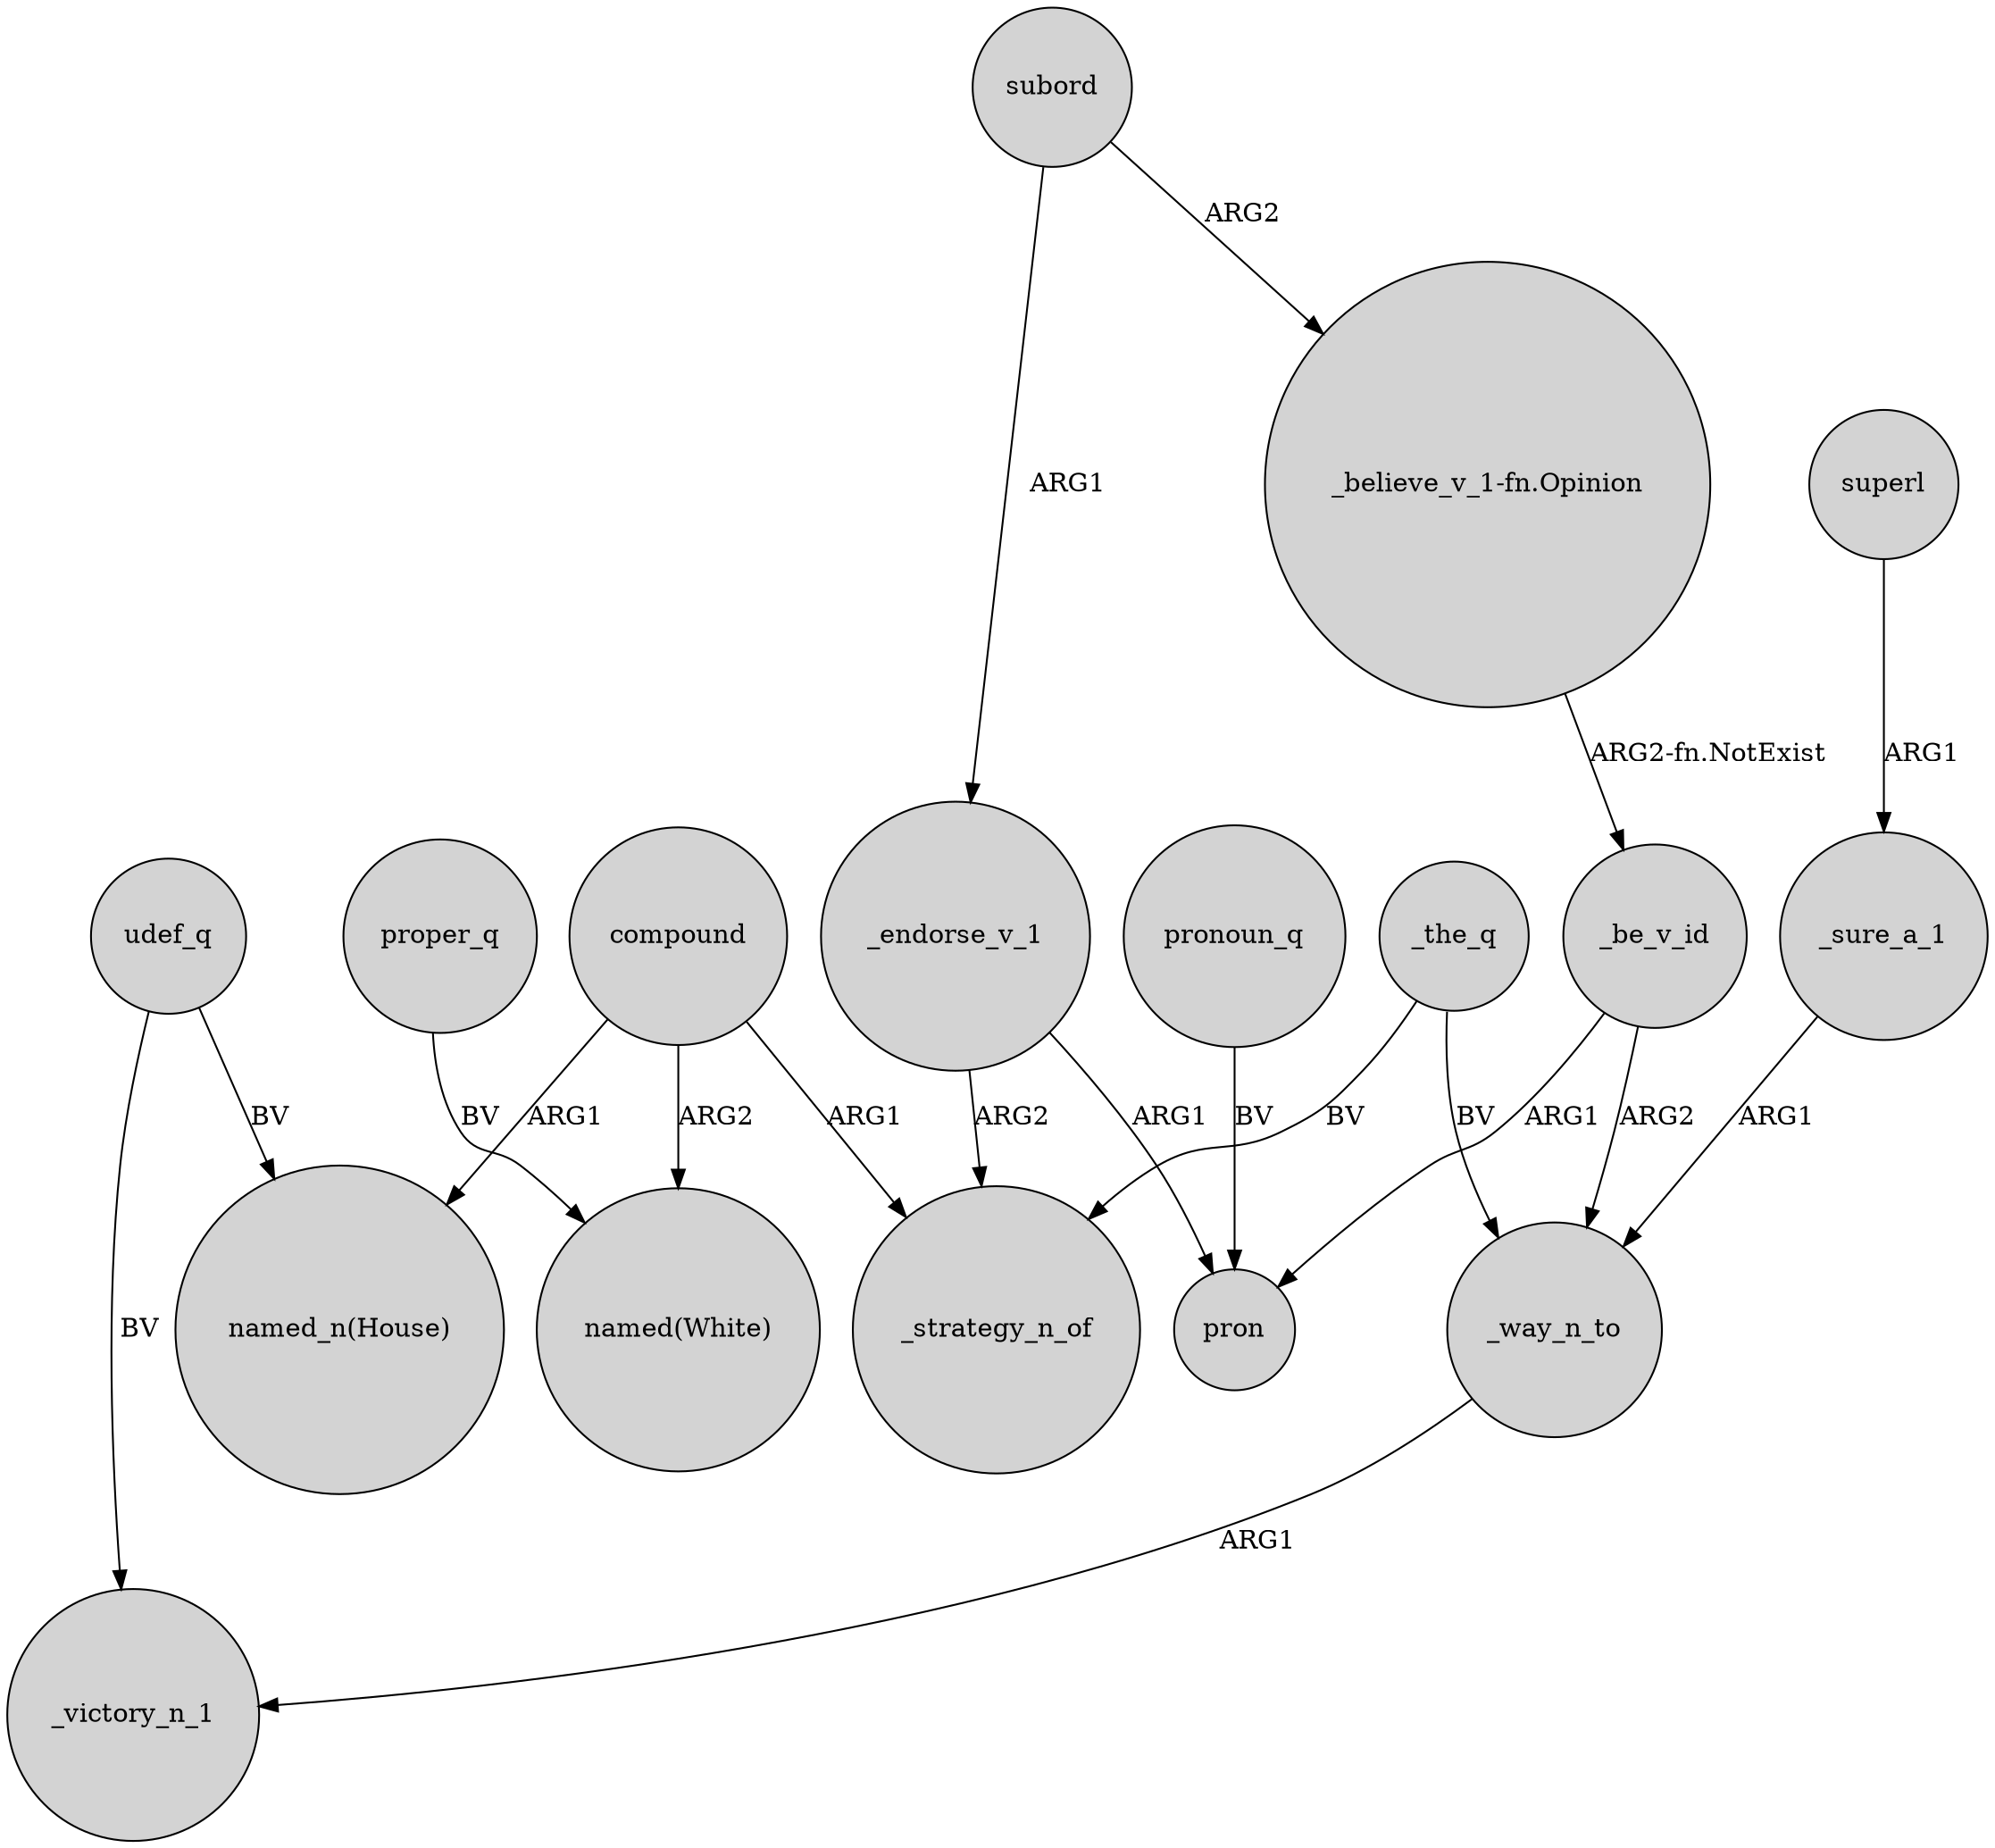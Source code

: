 digraph {
	node [shape=circle style=filled]
	udef_q -> "named_n(House)" [label=BV]
	"_believe_v_1-fn.Opinion" -> _be_v_id [label="ARG2-fn.NotExist"]
	subord -> "_believe_v_1-fn.Opinion" [label=ARG2]
	_endorse_v_1 -> _strategy_n_of [label=ARG2]
	_endorse_v_1 -> pron [label=ARG1]
	_be_v_id -> _way_n_to [label=ARG2]
	compound -> "named(White)" [label=ARG2]
	compound -> _strategy_n_of [label=ARG1]
	_the_q -> _strategy_n_of [label=BV]
	udef_q -> _victory_n_1 [label=BV]
	compound -> "named_n(House)" [label=ARG1]
	_be_v_id -> pron [label=ARG1]
	proper_q -> "named(White)" [label=BV]
	_sure_a_1 -> _way_n_to [label=ARG1]
	pronoun_q -> pron [label=BV]
	_the_q -> _way_n_to [label=BV]
	superl -> _sure_a_1 [label=ARG1]
	subord -> _endorse_v_1 [label=ARG1]
	_way_n_to -> _victory_n_1 [label=ARG1]
}
